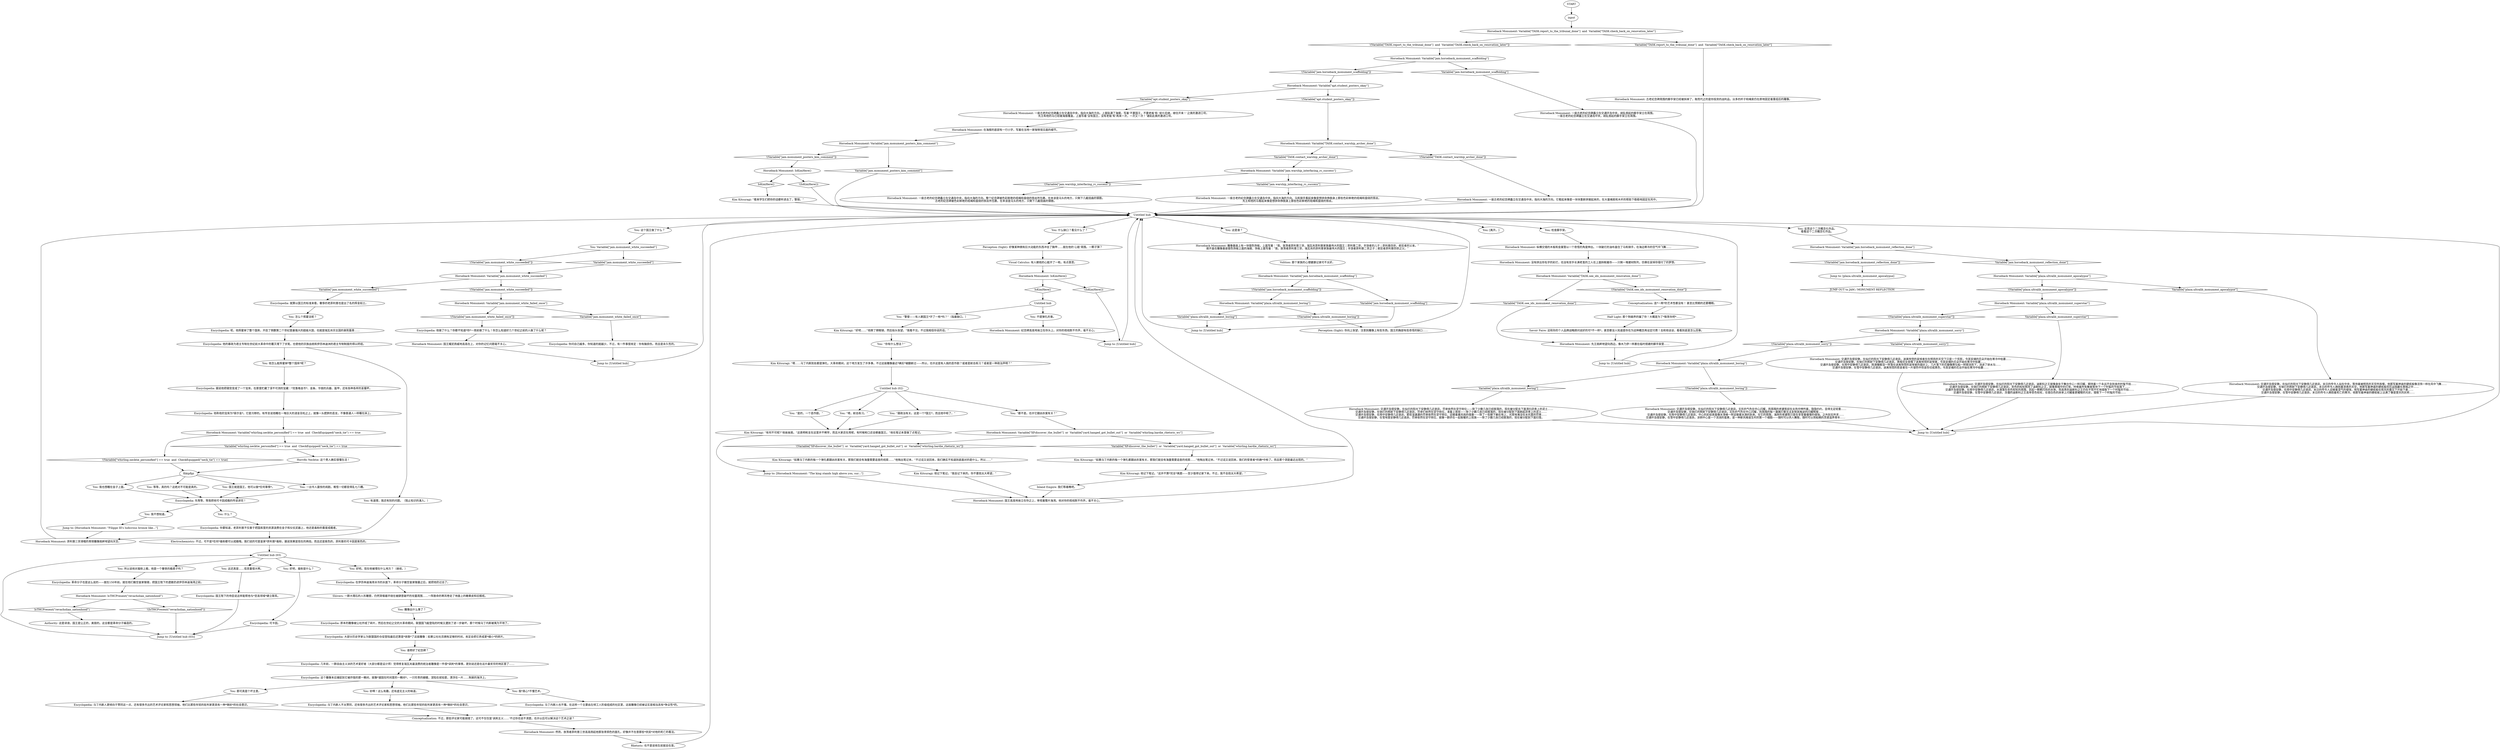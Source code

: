 # JAM / HORSEBACK MONUMENT
# On the traffic island in the jam, an old monument of Filippe III The Squanderer pointing towards an unknown location in the sea. The chest region seems to have suffered chip damage.
# ==================================================
digraph G {
	  0 [label="START"];
	  1 [label="input"];
	  2 [label="You: 这个国王做了什么？"];
	  3 [label="You: Variable[\"jam.monument_white_succeeded\"]"];
	  4 [label="Variable[\"jam.monument_white_succeeded\"]", shape=diamond];
	  5 [label="!(Variable[\"jam.monument_white_succeeded\"])", shape=diamond];
	  6 [label="Horseback Monument: 国王耀武扬威地高高在上，对你的记忆问题毫不关心。"];
	  7 [label="Encyclopedia: 先等等，等我把他可卡因成瘾的传说讲完！"];
	  8 [label="Encyclopedia: 马丁内斯人也不懂。在这样一个主要由左倾工人阶级组成的社区里，这座雕像已经被证实是相当具有*争议性*的。"];
	  9 [label="Horseback Monument: Variable[\"jam.warship_interfacing_rc_success\"]"];
	  10 [label="Variable[\"jam.warship_interfacing_rc_success\"]", shape=diamond];
	  11 [label="!(Variable[\"jam.warship_interfacing_rc_success\"])", shape=diamond];
	  12 [label="You: 这是谁？"];
	  13 [label="Kim Kitsuragi: “嗯……马丁内斯到处都是弹孔。大革命期间，这个地方发生了许多事。不过这座雕像最近*确实*被翻新过——所以，也许这是有人搞的恶作剧？或者是射击练习？或者是一种政治声明？”"];
	  14 [label="Inland Empire: 我们等着瞧吧。"];
	  15 [label="Horseback Monument: 然而，放荡者菲利普三世高高扬起他那张青铜色的面孔，好像并不在意那些*庶民*对他的死亡的看法。"];
	  16 [label="Conceptualization: 连*一两*的艺术性都没有！ 甚至比预期的还要糟糕。"];
	  17 [label="Horseback Monument: 一座古老的纪念碑矗立在交通岛中央，指向大海的方向。马和骑手看起来像是想拼命挣脱身上那些色彩鲜艳的缆绳和盘绕的铁丝。\n先王和他的马看起来像是想拼命挣脱身上那些色彩鲜艳的缆绳和盘绕的铁丝。"];
	  18 [label="Kim Kitsuragi: 他记下笔记。“我会记下来的。你不要抱太大希望。”"];
	  19 [label="Kim Kitsuragi: “有何不可呢?”他耸耸肩。“这表明枪支在这里并不稀罕，而且大家还在用呢，有时候枪口还会朝着国王。”他在笔记本里做了点笔记。"];
	  20 [label="Encyclopedia: 他的暴政为君主专制在世纪前大革命中的覆灭埋下了伏笔，也使他的宗族血统和伊苏林迪洲的君主专制制度的得以终结。"];
	  21 [label="Encyclopedia: 革命分子也是这么说的——就在150年前。就在他们搬空皇家陵寝，把国王陛下的遗骸扔进伊苏林迪海湾之前。"];
	  22 [label="You: 等等，真的吗？这绝对不可能是真的。"];
	  23 [label="Untitled hub (03)"];
	  24 [label="Authority: 这是诽谤。国王是公正的，美丽的。这全都是革命分子编造的。"];
	  25 [label="You: 我*真心*不懂艺术。"];
	  26 [label="You: [离开。]"];
	  27 [label="Horseback Monument: Variable[\"TASK.contact_warship_archer_done\"]"];
	  28 [label="Variable[\"TASK.contact_warship_archer_done\"]", shape=diamond];
	  29 [label="!(Variable[\"TASK.contact_warship_archer_done\"])", shape=diamond];
	  30 [label="Jump to: [Untitled hub]"];
	  31 [label="You: 怎么个挥霍法呢？"];
	  32 [label="Jump to: [Horseback Monument: \"Filippe III's ludicrous bronze like...\"]"];
	  33 [label="Horrific Necktie: 这个男人确实很懂生活！"];
	  34 [label="Horseback Monument: IsTHCPresent(\"revacholian_nationhood\")"];
	  35 [label="IsTHCPresent(\"revacholian_nationhood\")", shape=diamond];
	  36 [label="!(IsTHCPresent(\"revacholian_nationhood\"))", shape=diamond];
	  37 [label="Horseback Monument: Variable[\"jam.horseback_monument_scaffolding\"]"];
	  38 [label="Variable[\"jam.horseback_monument_scaffolding\"]", shape=diamond];
	  39 [label="!(Variable[\"jam.horseback_monument_scaffolding\"])", shape=diamond];
	  40 [label="Horseback Monument: 国王高高地耸立在你之上，审视着整片海湾。他对你的视线默不作声，毫不关心。"];
	  41 [label="You: 妙啊！这么有趣，还有虚无主义的味道。"];
	  42 [label="Encyclopedia: 马丁内斯人更倾向于赞同这一点，还有很多杰出的艺术评论家和思想领袖，他们比那些年轻的批判家更具有一种*微妙*的社会意识。"];
	  43 [label="Horseback Monument: Variable[\"plaza.ultralib_monument_sorry\"]"];
	  44 [label="Variable[\"plaza.ultralib_monument_sorry\"]", shape=diamond];
	  45 [label="!(Variable[\"plaza.ultralib_monument_sorry\"])", shape=diamond];
	  46 [label="Horseback Monument: 交通环岛很安静，在灿烂的阳光下安静得几近诡异。迪斯科之王就像身处于舞台中心一样闪耀，期待着一个永远不会到来的时髦节拍……\n交通环岛很安静，在钠灯的照射下安静得几近诡异。杏色的权杖照亮了迪斯科之王，就像黑暗中的灯塔，呼唤着所有舞者等待下一个时髦的节拍落下……\n交通环岛很安静，在雨中安静得几近诡异。水滴落在杏色权杖的周围，跃起一颗颗闪烁的水珠，而高贵的迪斯科之王仍在不慌不忙地猎取下一个时髦的节拍……\n交通环岛很安静，在雪中安静得几近诡异。冻僵的迪斯科之王高举杏色权杖，在银白色的床单上闪耀着更耀眼的光彩，猎取下一个时髦的节拍……"];
	  47 [label="Horseback Monument: Variable[\"TASK.see_ids_monument_renovation_done\"]"];
	  48 [label="Variable[\"TASK.see_ids_monument_renovation_done\"]", shape=diamond];
	  49 [label="!(Variable[\"TASK.see_ids_monument_renovation_done\"])", shape=diamond];
	  50 [label="Kim Kitsuragi: “看来学生们把你的话都听进去了，警探。”"];
	  51 [label="Horseback Monument: 雕像基座上有一块银色饰板，上面写着：“我，放荡者菲利普三世，瑞瓦肖菲利普家族最伟大的国王；菲利普二世，丰饶者的儿子；菲利普四世，疯狂者的父亲。”\n拨开盖在雕像基座银色饰板上面的海报，饰板上面写着：“我，放荡者菲利普三世，瑞瓦肖的菲利普家族最伟大的国王；丰饶者菲利普二世之子；疯狂者菲利普四世之父。”"];
	  52 [label="Kim Kitsuragi: “好吧……”他擦了擦眼镜，然后抬头张望。“我看不见。不过我相信你说的话。”"];
	  53 [label="You: 国王就是国王，他可以做*任何事情*。"];
	  54 [label="Encyclopedia: 大部分历史学家认为联盟国的仓促登陆最后还算是*拯救*了这座雕像：如果公社社员拥有足够的时间，肯定会把它弄成更*细小*的碎片。"];
	  55 [label="Horseback Monument: Variable[\"TASK.report_to_the_tribunal_done\"]  and  Variable[\"TASK.check_back_on_renovation_later\"]"];
	  56 [label="Variable[\"TASK.report_to_the_tribunal_done\"]  and  Variable[\"TASK.check_back_on_renovation_later\"]", shape=diamond];
	  57 [label="!(Variable[\"TASK.report_to_the_tribunal_done\"]  and  Variable[\"TASK.check_back_on_renovation_later\"])", shape=diamond];
	  59 [label="Horseback Monument: 在海报的底部有一行小字，写着在当地一家咖啡馆见面的细节。"];
	  60 [label="Horseback Monument: 一座古老的纪念碑矗立在交通岛中央，指向大海的方向。整个纪念碑被色彩鲜艳的缆绳和盘绕的铁丝所包裹。在本该是马头的地方，只剩下几截扭曲的钢筋。\n古老的纪念碑被色彩鲜艳的缆绳和盘绕的铁丝所包裹。在本该是马头的地方，只剩下几截扭曲的钢筋。"];
	  61 [label="Horseback Monument: 没有拼出你名字的彩灯，也没有双手长满老茧的工人在上面斜睨着你——只剩一堆建材陈列，仿佛在哀悼你错付了的梦想。"];
	  62 [label="Encyclopedia: 几年前，一群自由主义派的艺术爱好者（大部分都是设计师）觉得修复瑞瓦肖最浪费的统治者雕像是一件很*讽刺*的事情，更别说还是在这片最贫穷的地区里了……"];
	  63 [label="Rhetoric: 也不是说他生前就会在意。"];
	  64 [label="You: 检查脚手架。"];
	  65 [label="Horseback Monument: Variable[\"jam.horseback_monument_reflection_done\"]"];
	  66 [label="Variable[\"jam.horseback_monument_reflection_done\"]", shape=diamond];
	  67 [label="!(Variable[\"jam.horseback_monument_reflection_done\"])", shape=diamond];
	  68 [label="Jump to: [Untitled hub]"];
	  69 [label="Horseback Monument: IsKimHere()"];
	  70 [label="IsKimHere()", shape=diamond];
	  71 [label="!(IsKimHere())", shape=diamond];
	  72 [label="You: 好吧。现在他被埋在什么地方？（继续。）"];
	  73 [label="Jump to: [plaza.ultralib_monument_apocalypse]"];
	  74 [label="Horseback Monument: 一座古老的纪念碑矗立在交通环岛中央，胡乱搭起的脚手架立在周围。\n一座古老的纪念碑矗立在交通岛中央，胡乱搭起的脚手架立在周围。"];
	  75 [label="Encyclopedia: 国王陛下的侍臣说这样能帮他与*至高领域*建立联系。"];
	  76 [label="Electrochemistry: 不过，可不是*任何*毒粉都可以成瘾哦。我们说的可是皇家*菲利普*毒粉，据说效果是现在的两倍。而且还是紫色的，菲利普的可卡因是紫色的。"];
	  77 [label="Encyclopedia: 原本的雕像被公社炸成了碎片，然后在世纪之交的大革命期间，联盟国飞艇登陆的时候又遭到了进一步破坏。那个时候马丁内斯被夷为平地了。"];
	  78 [label="Horseback Monument: Variable[\"plaza.ultralib_monument_boring\"]"];
	  79 [label="Variable[\"plaza.ultralib_monument_boring\"]", shape=diamond];
	  80 [label="!(Variable[\"plaza.ultralib_monument_boring\"])", shape=diamond];
	  81 [label="Horseback Monument: 交通环岛很安静，在灿烂的阳光下安静得几近诡异。末日的传令人站在中央，等待着被明亮的天空所吞噬，他那写着神谕的硬纸板像活饵一样在风中飞舞……\n交通环岛很安静，在钠灯的照射下安静得几近诡异。末日的传令人拥抱着漆黑的天空，他那写着神谕的硬纸板将厄运隐藏在黑暗之中……\n交通环岛很安静，在雨中安静得几近诡异。末日的传令人迎接着湿气的侵蚀，他写着神谕的硬纸板在雨天的重压下开始下垂……\n交通环岛很安静，在雪中安静得几近诡异。末日的传令人拥抱着死亡的寒冷，他那写着神谕的硬纸板上沾满了像是堕天的灰烬……"];
	  82 [label="Horseback Monument: 交通环岛很安静，在灿烂的阳光下安静得几近诡异。无形的气色在中心闪耀，而周围的老建筑却在炎热中呻吟着，隐隐约约，显得无足轻重……\n交通环岛很安静，在钠灯的照射下安静得几近诡异。无形的气色在中心闪耀，而周围的每一盏路灯都无法复制其叛逆的闪耀辉煌……\n交通环岛很安静，在雨中安静得几近诡异。中心的彩绘表面像水滑梯一样迎接着水滴的到来。在它的周围，海岸的老建筑只是在享受着缓慢的侵蚀，之外别无所求……\n交通环岛很安静，在雪中安静得几近诡异。涂鸦中心是一个流淌的蛋黄，是一种新风格诞生时的第一个细胞——随时可以供人蘸取，随时可以用粘稠的灵感滋养青年……"];
	  83 [label="You: “警督——有人朝国王*开了一枪*吗？”（指着缺口。）"];
	  84 [label="You: 不提弹孔的事。"];
	  85 [label="Untitled hub (02)"];
	  86 [label="You: 所以说他对毒粉上瘾，他是一个奢侈的瘾君子吗？"];
	  87 [label="Untitled hub"];
	  88 [label="Horseback Monument: Variable[\"plaza.ultralib_monument_boring\"]"];
	  89 [label="Variable[\"plaza.ultralib_monument_boring\"]", shape=diamond];
	  90 [label="!(Variable[\"plaza.ultralib_monument_boring\"])", shape=diamond];
	  91 [label="Perception (Sight): 好像某种拥有巨大动能的东西冲击了胸甲……就在他的‘心脏’周围。一颗子弹？"];
	  92 [label="You: “你有什么想法？”"];
	  93 [label="Shivers: 一群大理石的人形雕塑，仍然哭嚎着环绕在被肆意破坏的坟墓周围……一阵致命的寒风卷走了地面上的糖果皮和旧报纸。"];
	  94 [label="Encyclopedia: 你要知道，老菲利普不仅善于把国库里的资源浪费在金子和仪仗武器上，他还是毒粉的重度成瘾者。"];
	  95 [label="Encyclopedia: 可卡因。"];
	  96 [label="Horseback Monument: 古老纪念碑周围的脚手架已经被拆掉了，取而代之的是你投资的战利品，众多的杆子和绳索仍在原地固定着重组后的雕像。"];
	  97 [label="Horseback Monument: Variable[\"plaza.ultralib_monument_apocalypse\"]"];
	  98 [label="Variable[\"plaza.ultralib_monument_apocalypse\"]", shape=diamond];
	  99 [label="!(Variable[\"plaza.ultralib_monument_apocalypse\"])", shape=diamond];
	  100 [label="Horseback Monument: Variable[\"jam.horseback_monument_scaffolding\"]"];
	  101 [label="Variable[\"jam.horseback_monument_scaffolding\"]", shape=diamond];
	  102 [label="!(Variable[\"jam.horseback_monument_scaffolding\"])", shape=diamond];
	  103 [label="Horseback Monument: 先王挑衅地望向西边，像木乃伊一样裹在临时搭建的脚手架里……"];
	  104 [label="You: “都不是。也许它跟凶杀案有关？”"];
	  105 [label="Kim Kitsuragi: “如果马丁内斯的每一个弹孔都跟凶杀案有关，那我们就会有海量需要追查的线索……”他掏出笔记本。“不过话又说回来，我们的受害者*的确*中枪了。而且那个洞是最近出现的。”"];
	  106 [label="Encyclopedia: 据说他把寝宫变成了一个宝库，在那里贮藏了深不可测的宝藏：*克鲁格金币*、金条、华丽的兵器、盔甲，还有各种各样的圣餐杯。"];
	  107 [label="Encyclopedia: 他称他的宝库为*索尔金*。它是污秽的。有传言说他睡在一堆巨大的浸金羽毛之上，就像一头肥胖的恶龙，不像普通人一样睡在床上。"];
	  108 [label="You: 一出令人震惊的闹剧。难怪一切都变得乱七八糟。"];
	  109 [label="You: 那可真是个坏主意。"];
	  110 [label="You: 谁修好了纪念碑？"];
	  111 [label="Horseback Monument: 纵横交错的木板和金属管以一个奇怪的角度伸出。一块破烂的油布盖住了马和骑手，在海边寒冷的空气中飞舞……"];
	  112 [label="Jump to: [Untitled hub]"];
	  113 [label="Jump to: [Untitled hub]"];
	  114 [label="Horseback Monument: 一座古老的纪念碑矗立在交通岛中央，指向大海的方向。上面贴满了海报，写着‘不要国王，不要老板’和 ‘前仆后继，继往开来！’之类的激进口号。\n先王和他的马已经被海报覆盖，上面写着‘没有国王，没有老板’和‘再来一次，一次又一次！’诸如此类的激进口号。"];
	  115 [label="Horseback Monument: Variable[\"jam.monument_posters_kim_comment\"]"];
	  116 [label="Variable[\"jam.monument_posters_kim_comment\"]", shape=diamond];
	  117 [label="!(Variable[\"jam.monument_posters_kim_comment\"])", shape=diamond];
	  118 [label="Visual Calculus: 有人朝他的心脏开了一枪。有点意思。"];
	  119 [label="Untitled hub"];
	  120 [label="Horseback Monument: Variable[\"XP.discover_the_bullet\"]  or  Variable[\"yard.hanged_got_bullet_out\"]  or  Variable[\"whirling.hardie_rhetoric_wc\"]"];
	  121 [label="Variable[\"XP.discover_the_bullet\"]  or  Variable[\"yard.hanged_got_bullet_out\"]  or  Variable[\"whirling.hardie_rhetoric_wc\"]", shape=diamond];
	  122 [label="!(Variable[\"XP.discover_the_bullet\"]  or  Variable[\"yard.hanged_got_bullet_out\"]  or  Variable[\"whirling.hardie_rhetoric_wc\"])", shape=diamond];
	  123 [label="Horseback Monument: Variable[\"jam.monument_white_failed_once\"]"];
	  124 [label="Variable[\"jam.monument_white_failed_once\"]", shape=diamond];
	  125 [label="!(Variable[\"jam.monument_white_failed_once\"])", shape=diamond];
	  126 [label="Encyclopedia: 你问自己越多，你知道的就越少。不过，有一件事很肯定：你有脑损伤。而且是永久性的。"];
	  127 [label="You: 我不想知道。"];
	  128 [label="Savoir Faire: 这和你的个人品牌战略顾问说好的可*不一样*，甚至都没人知道是你在为这种概念再设定付费！去和他谈谈，看看到底是怎么回事。"];
	  129 [label="Horseback Monument: 一座古老的纪念碑矗立在交通岛中央，指向大海的方向。它看起来像是一块块重新拼接起来的，在大量绳索和木杆的帮助下稳稳地固定在风中。"];
	  130 [label="Jump to: [Horseback Monument: \"The king stands high above you, sur...\"]"];
	  131 [label="flikipfipi"];
	  132 [label="You: 有道理，我还有别的问题。（阻止知识的涌入。）"];
	  133 [label="You: 什么？"];
	  134 [label="Jump to: [Untitled hub (03)]"];
	  135 [label="Encyclopedia: 这个雕像本应捕捉到它被炸毁的那一瞬间，就像*凝固在时间里的一瞬间*。一只珍贵的蝴蝶，深陷在琥珀里，漂浮在一片……狗屎的海洋上。"];
	  136 [label="Horseback Monument: 交通环岛很安静，在灿烂的阳光下安静得几近诡异。迷离恍惚的哀悼者在在明亮的天空下只是一个剪影，令其安魂的花朵开始在寒冷中枯萎……\n交通环岛很安静，在钠灯的照射下安静得几近诡异。黑暗完全吞噬了迷离恍惚的哀悼者，令其安魂的花朵开始在寒冷中枯萎……\n交通环岛很安静，在雨中安静得几近诡异。雨滴像眼泪一样落在迷离恍惚的哀悼者的面纱上，几片落下的花瓣像葬仪船一样顺流而下，流进了排水沟……\n交通环岛很安静，在雪中安静得几近诡异。迷离恍惚的悲哀者在一片银色中将哀伤切成黑色，令其安魂的花朵开始在寒冷中枯萎……"];
	  137 [label="Horseback Monument: 纪念碑高高地耸立在你头上。对你的视线默不作声，毫不关心。"];
	  138 [label="You: “嗯，射击练习。”"];
	  139 [label="Kim Kitsuragi: 他记下笔记。“这并不算*完全*离题——至少值得记录下来。不过，我不会抱太大希望。”"];
	  140 [label="Kim Kitsuragi: “如果马丁内斯的每一个弹孔都跟凶杀案有关，那我们就会有海量需要追查的线索……”他掏出笔记本。“不过话又说回来，我们确实不知道到底面对的是什么，所以……”"];
	  141 [label="Horseback Monument: Variable[\"whirling.necktie_personified\"] == true  and  CheckEquipped(\"neck_tie\") == true"];
	  142 [label="Variable[\"whirling.necktie_personified\"] == true  and  CheckEquipped(\"neck_tie\") == true", shape=diamond];
	  143 [label="!(Variable[\"whirling.necktie_personified\"] == true  and  CheckEquipped(\"neck_tie\") == true)", shape=diamond];
	  144 [label="You: 这还真是……信息量很大啊。"];
	  145 [label="You: 我也想睡在金子上面。"];
	  146 [label="You: 什么缺口？看见什么了？"];
	  147 [label="Encyclopedia: 呃，他挥霍掉了整个国库，开启了倒数第二个世纪里最强大的超级大国，也就是瑞瓦肖宗主国的衰败篇章……"];
	  148 [label="You: 他怎么能挥霍掉*整个国库*呢？"];
	  149 [label="You: 反思这个二次概念化作品。\n看看这个二次概念化作品。"];
	  150 [label="You: “跟政治有关。这是一个*国王*，而且他中枪了。”"];
	  151 [label="Half Light: 那个狗娘养的骗了你！大概是为了*取笑你吧*……"];
	  152 [label="You: “是的，一个恶作剧。”"];
	  153 [label="Horseback Monument: Variable[\"jam.monument_white_succeeded\"]"];
	  154 [label="Variable[\"jam.monument_white_succeeded\"]", shape=diamond];
	  155 [label="!(Variable[\"jam.monument_white_succeeded\"])", shape=diamond];
	  156 [label="Encyclopedia: 马丁内斯人不太赞同，还有很多杰出的艺术评论家和思想领袖，他们比那些年轻的批判家更具有一种*微妙*的社会意识。"];
	  157 [label="Perception (Sight): 你向上张望，注意到雕像上有些东西。国王的胸部有些奇怪的缺口……"];
	  158 [label="Horseback Monument: 交通环岛很安静，在灿烂的阳光下安静得几近诡异。罚单依然在坚守岗位——除了少数几张已经脱落的，现在被分配去下面清扫沥青上的泥土……\n交通环岛很安静，在钠灯的照射下安静得几近诡异。罚单们依然在坚守岗位，准备上夜班——除了少数几张已经脱落的，现在被分配到下面刷起沥青上的泥土……\n交通环岛很安静，在雨中安静得几近诡异。那些湿漉漉的罚单依然在坚守岗位，迎接着暴风雨的侵袭——除了一些朝下躺在地上，光荣地淹没在水坑里的罚单……\n交通环岛很安静，在雪地里安静得几近诡异。罚单依然在坚守岗位，就像一群挤在一起取暖的上班族——除了少数几张已经脱落的，现在被分配到下面扫雪。"];
	  159 [label="Horseback Monument: IsKimHere()"];
	  160 [label="IsKimHere()", shape=diamond];
	  161 [label="!(IsKimHere())", shape=diamond];
	  162 [label="Horseback Monument: Variable[\"apt.student_posters_okay\"]"];
	  163 [label="Variable[\"apt.student_posters_okay\"]", shape=diamond];
	  164 [label="!(Variable[\"apt.student_posters_okay\"])", shape=diamond];
	  165 [label="Conceptualization: 不过，那些评论家可能搞错了。这可不仅仅是‘讽刺主义……’不过你也说不清楚。也许以后可以解决这个艺术之谜？"];
	  166 [label="Horseback Monument: Variable[\"plaza.ultralib_monument_superstar\"]"];
	  167 [label="Variable[\"plaza.ultralib_monument_superstar\"]", shape=diamond];
	  168 [label="!(Variable[\"plaza.ultralib_monument_superstar\"])", shape=diamond];
	  169 [label="Jump to: [Untitled hub]"];
	  170 [label="Volition: 那个家族的心理健康记录可不太好。"];
	  171 [label="Encyclopedia: 就算以国王的标准来看，奢侈的老菲利普也是出了名的挥金如土。"];
	  172 [label="Encyclopedia: 在伊苏林迪海湾冰冷的水面下，革命分子搬空皇家陵墓之后，就把他扔过去了。"];
	  173 [label="Horseback Monument: 菲利普三世滑稽的青铜雕像挑衅地望向天空。"];
	  174 [label="You: 好吧，毒粉是什么？"];
	  175 [label="You: 雕像出什么事了？"];
	  176 [label="Encyclopedia: 他做了什么？你都不知道*你*一周前做了什么！你怎么知道好几个世纪之前的人做了什么呢？"];
	  3770126 [label="JUMP OUT to JAM / MONUMENT REFLECTION", shape=diamond];
	  0 -> 1
	  1 -> 55
	  2 -> 3
	  3 -> 4
	  3 -> 5
	  4 -> 153
	  5 -> 153
	  6 -> 30
	  7 -> 133
	  7 -> 127
	  8 -> 165
	  9 -> 10
	  9 -> 11
	  10 -> 17
	  11 -> 60
	  12 -> 51
	  13 -> 85
	  14 -> 40
	  15 -> 63
	  16 -> 151
	  17 -> 87
	  18 -> 40
	  19 -> 130
	  20 -> 132
	  20 -> 148
	  21 -> 34
	  22 -> 7
	  23 -> 144
	  23 -> 86
	  23 -> 72
	  23 -> 174
	  24 -> 134
	  25 -> 8
	  27 -> 28
	  27 -> 29
	  28 -> 9
	  29 -> 129
	  30 -> 87
	  31 -> 147
	  32 -> 173
	  33 -> 131
	  34 -> 35
	  34 -> 36
	  35 -> 24
	  36 -> 134
	  37 -> 38
	  37 -> 39
	  38 -> 169
	  39 -> 88
	  40 -> 87
	  41 -> 156
	  42 -> 165
	  43 -> 44
	  43 -> 45
	  44 -> 136
	  45 -> 78
	  46 -> 113
	  47 -> 48
	  47 -> 49
	  48 -> 103
	  49 -> 16
	  50 -> 87
	  51 -> 170
	  52 -> 92
	  53 -> 7
	  54 -> 110
	  55 -> 56
	  55 -> 57
	  56 -> 96
	  57 -> 100
	  59 -> 115
	  60 -> 87
	  61 -> 47
	  62 -> 135
	  63 -> 87
	  64 -> 111
	  65 -> 66
	  65 -> 67
	  66 -> 97
	  67 -> 73
	  68 -> 87
	  69 -> 70
	  69 -> 71
	  70 -> 119
	  71 -> 68
	  72 -> 172
	  73 -> 3770126
	  74 -> 87
	  75 -> 134
	  76 -> 23
	  77 -> 54
	  78 -> 80
	  78 -> 79
	  79 -> 158
	  80 -> 82
	  81 -> 113
	  82 -> 113
	  83 -> 52
	  84 -> 137
	  85 -> 152
	  85 -> 138
	  85 -> 104
	  85 -> 150
	  86 -> 21
	  87 -> 64
	  87 -> 2
	  87 -> 12
	  87 -> 146
	  87 -> 149
	  87 -> 26
	  88 -> 89
	  88 -> 90
	  89 -> 169
	  90 -> 157
	  91 -> 118
	  92 -> 13
	  93 -> 175
	  94 -> 76
	  95 -> 134
	  96 -> 87
	  97 -> 98
	  97 -> 99
	  98 -> 81
	  99 -> 166
	  100 -> 101
	  100 -> 102
	  101 -> 74
	  102 -> 162
	  103 -> 112
	  104 -> 120
	  105 -> 139
	  106 -> 107
	  107 -> 141
	  108 -> 7
	  109 -> 42
	  110 -> 62
	  111 -> 61
	  112 -> 87
	  113 -> 87
	  114 -> 59
	  115 -> 116
	  115 -> 117
	  116 -> 87
	  117 -> 159
	  118 -> 69
	  119 -> 83
	  119 -> 84
	  120 -> 121
	  120 -> 122
	  121 -> 105
	  122 -> 140
	  123 -> 124
	  123 -> 125
	  124 -> 126
	  125 -> 176
	  126 -> 30
	  127 -> 32
	  128 -> 103
	  129 -> 87
	  130 -> 40
	  131 -> 145
	  131 -> 108
	  131 -> 53
	  131 -> 22
	  132 -> 173
	  133 -> 94
	  134 -> 23
	  135 -> 41
	  135 -> 109
	  135 -> 25
	  136 -> 113
	  137 -> 68
	  138 -> 19
	  139 -> 14
	  140 -> 18
	  141 -> 142
	  141 -> 143
	  142 -> 33
	  143 -> 131
	  144 -> 75
	  145 -> 7
	  146 -> 91
	  147 -> 20
	  148 -> 106
	  149 -> 65
	  150 -> 19
	  151 -> 128
	  152 -> 19
	  153 -> 154
	  153 -> 155
	  154 -> 171
	  155 -> 123
	  156 -> 165
	  157 -> 87
	  158 -> 113
	  159 -> 160
	  159 -> 161
	  160 -> 50
	  161 -> 87
	  162 -> 163
	  162 -> 164
	  163 -> 114
	  164 -> 27
	  165 -> 15
	  166 -> 168
	  166 -> 167
	  167 -> 46
	  168 -> 43
	  169 -> 87
	  170 -> 37
	  171 -> 31
	  172 -> 93
	  173 -> 87
	  174 -> 95
	  175 -> 77
	  176 -> 6
}

